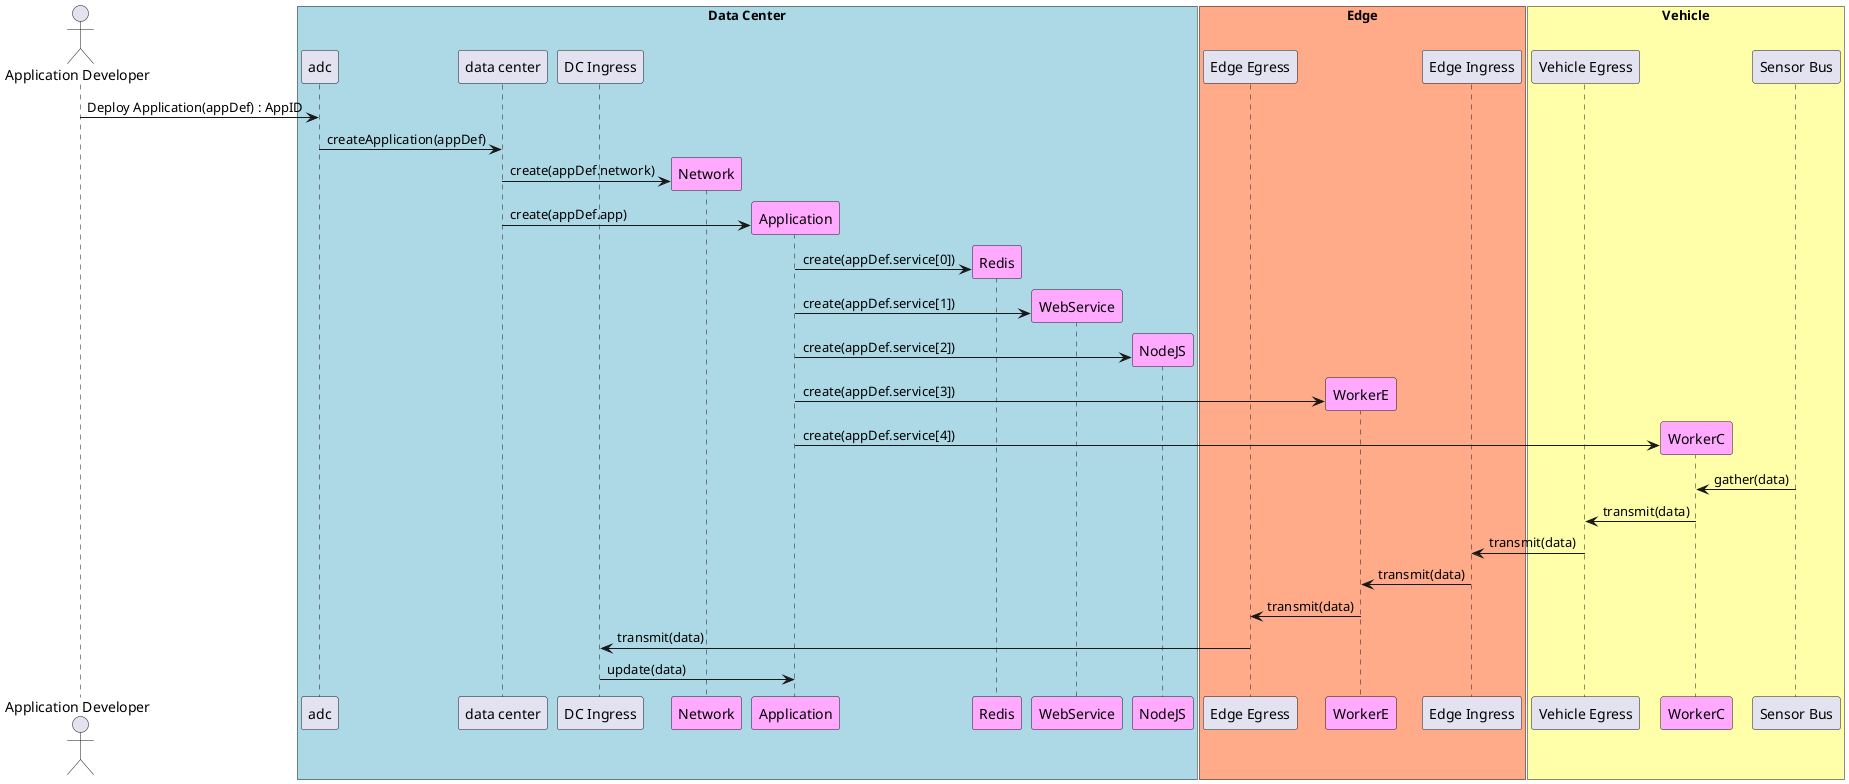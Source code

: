 @startuml
Actor "Application Developer" as dev

box "Data Center" #lightblue
    participant "adc" as S
    participant "data center" as DC
    participant "DC Ingress" as DCI
    dev -> S : Deploy Application(appDef) : AppID
    S -> DC : createApplication(appDef)
    create "Network" as net #ffaaff
    DC -> net : create(appDef.network)
    create "Application" as app #ffaaff
    DC -> app : create(appDef.app)
    create "Redis" as redis #ffaaff
    app -> redis : create(appDef.service[0])
    create "WebService" as web #ffaaff
    app -> web: create(appDef.service[1])
    create "NodeJS" as node #ffaaff
    app -> node: create(appDef.service[2])
end box
box "Edge" #ffaa88
    participant "Edge Egress" as EE
    create WorkerE as workere #ffaaff
    app -> workere: create(appDef.service[3])
    participant "Edge Ingress" as EI
end box
box "Vehicle" #ffffaa
    participant "Vehicle Egress" as CE
    create WorkerC as workerc #ffaaff
    app -> workerc: create(appDef.service[4])
    participant "Sensor Bus" as CI
end box
CI -> workerc : gather(data)
workerc -> CE : transmit(data)
CE -> EI : transmit(data)
EI -> workere : transmit(data)
workere -> EE : transmit(data)
EE -> DCI : transmit(data)
DCI -> app : update(data)


@enduml
